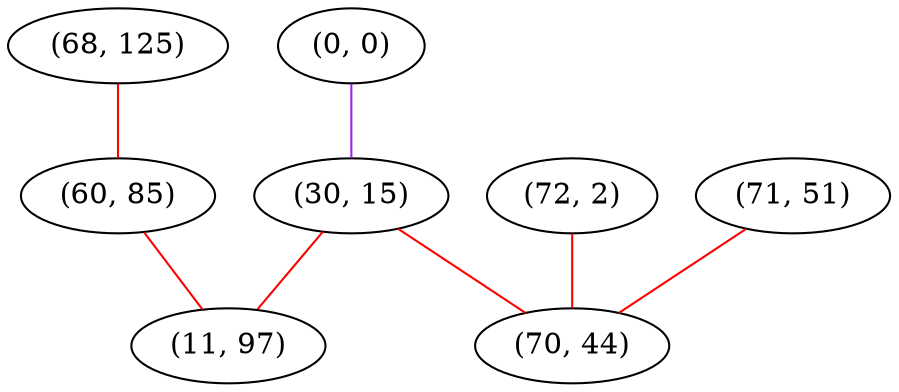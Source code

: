graph "" {
"(68, 125)";
"(0, 0)";
"(30, 15)";
"(72, 2)";
"(60, 85)";
"(71, 51)";
"(11, 97)";
"(70, 44)";
"(68, 125)" -- "(60, 85)"  [color=red, key=0, weight=1];
"(0, 0)" -- "(30, 15)"  [color=purple, key=0, weight=4];
"(30, 15)" -- "(70, 44)"  [color=red, key=0, weight=1];
"(30, 15)" -- "(11, 97)"  [color=red, key=0, weight=1];
"(72, 2)" -- "(70, 44)"  [color=red, key=0, weight=1];
"(60, 85)" -- "(11, 97)"  [color=red, key=0, weight=1];
"(71, 51)" -- "(70, 44)"  [color=red, key=0, weight=1];
}
